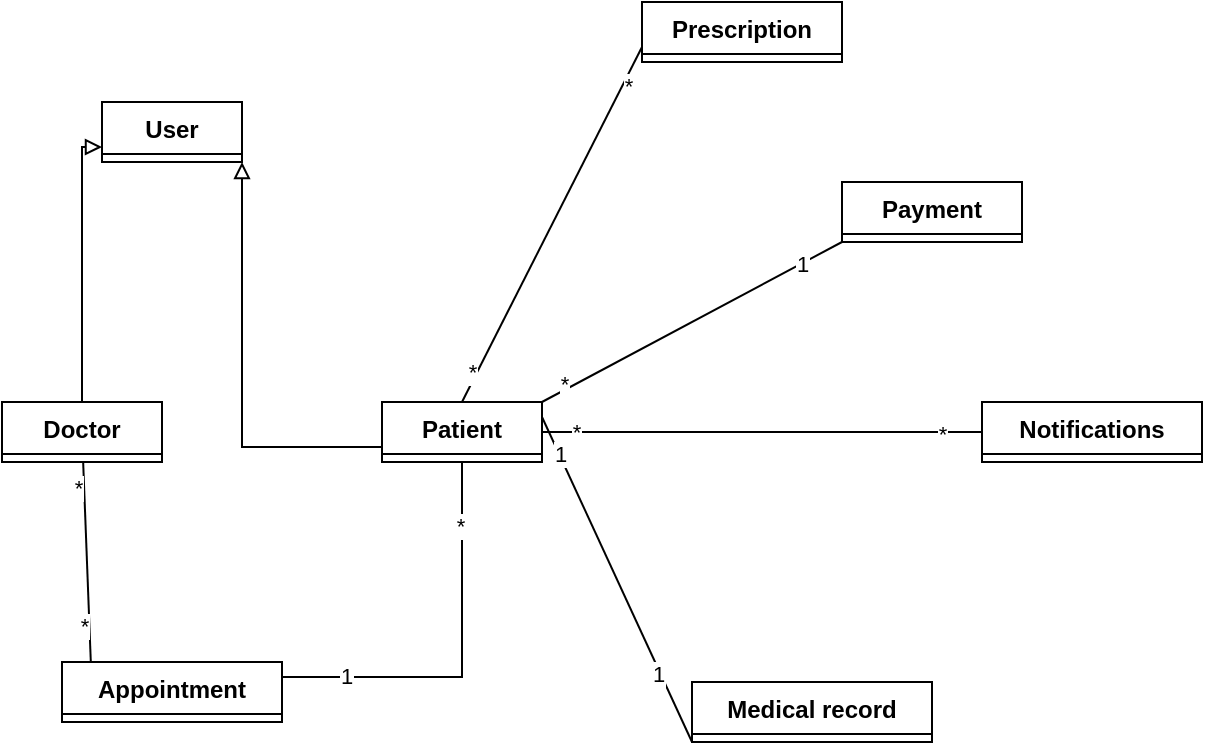 <mxfile version="24.7.6">
  <diagram name="Page-1" id="dSKmL4oUxCnzYx8rvPA9">
    <mxGraphModel grid="1" page="1" gridSize="10" guides="1" tooltips="1" connect="1" arrows="1" fold="1" pageScale="1" pageWidth="850" pageHeight="1100" math="0" shadow="0">
      <root>
        <mxCell id="0" />
        <mxCell id="1" parent="0" />
        <mxCell id="2bNn71X7VvuAA_RfTQMo-1" value="User" style="swimlane;fontStyle=1;align=center;verticalAlign=top;childLayout=stackLayout;horizontal=1;startSize=26;horizontalStack=0;resizeParent=1;resizeParentMax=0;resizeLast=0;collapsible=1;marginBottom=0;whiteSpace=wrap;html=1;" collapsed="1" vertex="1" parent="1">
          <mxGeometry x="70" y="70" width="70" height="30" as="geometry">
            <mxRectangle x="20" y="40" width="280" height="398" as="alternateBounds" />
          </mxGeometry>
        </mxCell>
        <mxCell id="2bNn71X7VvuAA_RfTQMo-2" value="-userId: int" style="text;strokeColor=none;fillColor=none;align=left;verticalAlign=top;spacingLeft=4;spacingRight=4;overflow=hidden;rotatable=0;points=[[0,0.5],[1,0.5]];portConstraint=eastwest;whiteSpace=wrap;html=1;" vertex="1" parent="2bNn71X7VvuAA_RfTQMo-1">
          <mxGeometry y="26" width="280" height="26" as="geometry" />
        </mxCell>
        <mxCell id="2bNn71X7VvuAA_RfTQMo-5" value="-name: string" style="text;strokeColor=none;fillColor=none;align=left;verticalAlign=top;spacingLeft=4;spacingRight=4;overflow=hidden;rotatable=0;points=[[0,0.5],[1,0.5]];portConstraint=eastwest;whiteSpace=wrap;html=1;" vertex="1" parent="2bNn71X7VvuAA_RfTQMo-1">
          <mxGeometry y="52" width="280" height="26" as="geometry" />
        </mxCell>
        <mxCell id="2bNn71X7VvuAA_RfTQMo-6" value="-email: string" style="text;strokeColor=none;fillColor=none;align=left;verticalAlign=top;spacingLeft=4;spacingRight=4;overflow=hidden;rotatable=0;points=[[0,0.5],[1,0.5]];portConstraint=eastwest;whiteSpace=wrap;html=1;" vertex="1" parent="2bNn71X7VvuAA_RfTQMo-1">
          <mxGeometry y="78" width="280" height="26" as="geometry" />
        </mxCell>
        <mxCell id="2bNn71X7VvuAA_RfTQMo-7" value="-password: string" style="text;strokeColor=none;fillColor=none;align=left;verticalAlign=top;spacingLeft=4;spacingRight=4;overflow=hidden;rotatable=0;points=[[0,0.5],[1,0.5]];portConstraint=eastwest;whiteSpace=wrap;html=1;" vertex="1" parent="2bNn71X7VvuAA_RfTQMo-1">
          <mxGeometry y="104" width="280" height="26" as="geometry" />
        </mxCell>
        <mxCell id="2bNn71X7VvuAA_RfTQMo-10" value="-contact: string" style="text;strokeColor=none;fillColor=none;align=left;verticalAlign=top;spacingLeft=4;spacingRight=4;overflow=hidden;rotatable=0;points=[[0,0.5],[1,0.5]];portConstraint=eastwest;whiteSpace=wrap;html=1;" vertex="1" parent="2bNn71X7VvuAA_RfTQMo-1">
          <mxGeometry y="130" width="280" height="26" as="geometry" />
        </mxCell>
        <mxCell id="2bNn71X7VvuAA_RfTQMo-9" value="-status: string" style="text;strokeColor=none;fillColor=none;align=left;verticalAlign=top;spacingLeft=4;spacingRight=4;overflow=hidden;rotatable=0;points=[[0,0.5],[1,0.5]];portConstraint=eastwest;whiteSpace=wrap;html=1;" vertex="1" parent="2bNn71X7VvuAA_RfTQMo-1">
          <mxGeometry y="156" width="280" height="26" as="geometry" />
        </mxCell>
        <mxCell id="2bNn71X7VvuAA_RfTQMo-11" value="-lastLogin: date" style="text;strokeColor=none;fillColor=none;align=left;verticalAlign=top;spacingLeft=4;spacingRight=4;overflow=hidden;rotatable=0;points=[[0,0.5],[1,0.5]];portConstraint=eastwest;whiteSpace=wrap;html=1;" vertex="1" parent="2bNn71X7VvuAA_RfTQMo-1">
          <mxGeometry y="182" width="280" height="26" as="geometry" />
        </mxCell>
        <mxCell id="2bNn71X7VvuAA_RfTQMo-8" value="-role: string" style="text;strokeColor=none;fillColor=none;align=left;verticalAlign=top;spacingLeft=4;spacingRight=4;overflow=hidden;rotatable=0;points=[[0,0.5],[1,0.5]];portConstraint=eastwest;whiteSpace=wrap;html=1;" vertex="1" parent="2bNn71X7VvuAA_RfTQMo-1">
          <mxGeometry y="208" width="280" height="26" as="geometry" />
        </mxCell>
        <mxCell id="2bNn71X7VvuAA_RfTQMo-3" value="" style="line;strokeWidth=1;fillColor=none;align=left;verticalAlign=middle;spacingTop=-1;spacingLeft=3;spacingRight=3;rotatable=0;labelPosition=right;points=[];portConstraint=eastwest;strokeColor=inherit;" vertex="1" parent="2bNn71X7VvuAA_RfTQMo-1">
          <mxGeometry y="234" width="280" height="8" as="geometry" />
        </mxCell>
        <mxCell id="2bNn71X7VvuAA_RfTQMo-4" value="+createDoctorProfile(): void" style="text;strokeColor=none;fillColor=none;align=left;verticalAlign=top;spacingLeft=4;spacingRight=4;overflow=hidden;rotatable=0;points=[[0,0.5],[1,0.5]];portConstraint=eastwest;whiteSpace=wrap;html=1;" vertex="1" parent="2bNn71X7VvuAA_RfTQMo-1">
          <mxGeometry y="242" width="280" height="26" as="geometry" />
        </mxCell>
        <mxCell id="2bNn71X7VvuAA_RfTQMo-12" value="+updateDoctorprofile:void" style="text;strokeColor=none;fillColor=none;align=left;verticalAlign=top;spacingLeft=4;spacingRight=4;overflow=hidden;rotatable=0;points=[[0,0.5],[1,0.5]];portConstraint=eastwest;whiteSpace=wrap;html=1;" vertex="1" parent="2bNn71X7VvuAA_RfTQMo-1">
          <mxGeometry y="268" width="280" height="26" as="geometry" />
        </mxCell>
        <mxCell id="2bNn71X7VvuAA_RfTQMo-13" value="+makePrescription():&amp;nbsp; void" style="text;strokeColor=none;fillColor=none;align=left;verticalAlign=top;spacingLeft=4;spacingRight=4;overflow=hidden;rotatable=0;points=[[0,0.5],[1,0.5]];portConstraint=eastwest;whiteSpace=wrap;html=1;" vertex="1" parent="2bNn71X7VvuAA_RfTQMo-1">
          <mxGeometry y="294" width="280" height="26" as="geometry" />
        </mxCell>
        <mxCell id="2bNn71X7VvuAA_RfTQMo-14" value="+scheduleAppointment" style="text;strokeColor=none;fillColor=none;align=left;verticalAlign=top;spacingLeft=4;spacingRight=4;overflow=hidden;rotatable=0;points=[[0,0.5],[1,0.5]];portConstraint=eastwest;whiteSpace=wrap;html=1;" vertex="1" parent="2bNn71X7VvuAA_RfTQMo-1">
          <mxGeometry y="320" width="280" height="26" as="geometry" />
        </mxCell>
        <mxCell id="2bNn71X7VvuAA_RfTQMo-15" value="+cancelAppointment()" style="text;strokeColor=none;fillColor=none;align=left;verticalAlign=top;spacingLeft=4;spacingRight=4;overflow=hidden;rotatable=0;points=[[0,0.5],[1,0.5]];portConstraint=eastwest;whiteSpace=wrap;html=1;" vertex="1" parent="2bNn71X7VvuAA_RfTQMo-1">
          <mxGeometry y="346" width="280" height="26" as="geometry" />
        </mxCell>
        <mxCell id="2bNn71X7VvuAA_RfTQMo-16" value="+makePayment()" style="text;strokeColor=none;fillColor=none;align=left;verticalAlign=top;spacingLeft=4;spacingRight=4;overflow=hidden;rotatable=0;points=[[0,0.5],[1,0.5]];portConstraint=eastwest;whiteSpace=wrap;html=1;" vertex="1" parent="2bNn71X7VvuAA_RfTQMo-1">
          <mxGeometry y="372" width="280" height="26" as="geometry" />
        </mxCell>
        <mxCell id="2bNn71X7VvuAA_RfTQMo-17" value="Appointment" style="swimlane;fontStyle=1;align=center;verticalAlign=top;childLayout=stackLayout;horizontal=1;startSize=26;horizontalStack=0;resizeParent=1;resizeParentMax=0;resizeLast=0;collapsible=1;marginBottom=0;whiteSpace=wrap;html=1;" collapsed="1" vertex="1" parent="1">
          <mxGeometry x="50" y="350" width="110" height="30" as="geometry">
            <mxRectangle x="50" y="350" width="290" height="242" as="alternateBounds" />
          </mxGeometry>
        </mxCell>
        <mxCell id="2bNn71X7VvuAA_RfTQMo-18" value="-appointmentId: int" style="text;strokeColor=none;fillColor=none;align=left;verticalAlign=top;spacingLeft=4;spacingRight=4;overflow=hidden;rotatable=0;points=[[0,0.5],[1,0.5]];portConstraint=eastwest;whiteSpace=wrap;html=1;" vertex="1" parent="2bNn71X7VvuAA_RfTQMo-17">
          <mxGeometry y="26" width="290" height="26" as="geometry" />
        </mxCell>
        <mxCell id="2bNn71X7VvuAA_RfTQMo-21" value="-title: string" style="text;strokeColor=none;fillColor=none;align=left;verticalAlign=top;spacingLeft=4;spacingRight=4;overflow=hidden;rotatable=0;points=[[0,0.5],[1,0.5]];portConstraint=eastwest;whiteSpace=wrap;html=1;" vertex="1" parent="2bNn71X7VvuAA_RfTQMo-17">
          <mxGeometry y="52" width="290" height="26" as="geometry" />
        </mxCell>
        <mxCell id="2bNn71X7VvuAA_RfTQMo-22" value="-description: string" style="text;strokeColor=none;fillColor=none;align=left;verticalAlign=top;spacingLeft=4;spacingRight=4;overflow=hidden;rotatable=0;points=[[0,0.5],[1,0.5]];portConstraint=eastwest;whiteSpace=wrap;html=1;" vertex="1" parent="2bNn71X7VvuAA_RfTQMo-17">
          <mxGeometry y="78" width="290" height="26" as="geometry" />
        </mxCell>
        <mxCell id="2bNn71X7VvuAA_RfTQMo-23" value="-date: Date" style="text;strokeColor=none;fillColor=none;align=left;verticalAlign=top;spacingLeft=4;spacingRight=4;overflow=hidden;rotatable=0;points=[[0,0.5],[1,0.5]];portConstraint=eastwest;whiteSpace=wrap;html=1;" vertex="1" parent="2bNn71X7VvuAA_RfTQMo-17">
          <mxGeometry y="104" width="290" height="26" as="geometry" />
        </mxCell>
        <mxCell id="2bNn71X7VvuAA_RfTQMo-24" value="-doctorId: doctorId" style="text;strokeColor=none;fillColor=none;align=left;verticalAlign=top;spacingLeft=4;spacingRight=4;overflow=hidden;rotatable=0;points=[[0,0.5],[1,0.5]];portConstraint=eastwest;whiteSpace=wrap;html=1;" vertex="1" parent="2bNn71X7VvuAA_RfTQMo-17">
          <mxGeometry y="130" width="290" height="26" as="geometry" />
        </mxCell>
        <mxCell id="2bNn71X7VvuAA_RfTQMo-34" value="-patientId: doctorId" style="text;strokeColor=none;fillColor=none;align=left;verticalAlign=top;spacingLeft=4;spacingRight=4;overflow=hidden;rotatable=0;points=[[0,0.5],[1,0.5]];portConstraint=eastwest;whiteSpace=wrap;html=1;" vertex="1" parent="2bNn71X7VvuAA_RfTQMo-17">
          <mxGeometry y="156" width="290" height="26" as="geometry" />
        </mxCell>
        <mxCell id="2bNn71X7VvuAA_RfTQMo-19" value="" style="line;strokeWidth=1;fillColor=none;align=left;verticalAlign=middle;spacingTop=-1;spacingLeft=3;spacingRight=3;rotatable=0;labelPosition=right;points=[];portConstraint=eastwest;strokeColor=inherit;" vertex="1" parent="2bNn71X7VvuAA_RfTQMo-17">
          <mxGeometry y="182" width="290" height="8" as="geometry" />
        </mxCell>
        <mxCell id="2bNn71X7VvuAA_RfTQMo-20" value="+postponeAppointment(appointmentId): void" style="text;strokeColor=none;fillColor=none;align=left;verticalAlign=top;spacingLeft=4;spacingRight=4;overflow=hidden;rotatable=0;points=[[0,0.5],[1,0.5]];portConstraint=eastwest;whiteSpace=wrap;html=1;" vertex="1" parent="2bNn71X7VvuAA_RfTQMo-17">
          <mxGeometry y="190" width="290" height="26" as="geometry" />
        </mxCell>
        <mxCell id="2bNn71X7VvuAA_RfTQMo-25" value="+check appointment(appointmentId): void" style="text;strokeColor=none;fillColor=none;align=left;verticalAlign=top;spacingLeft=4;spacingRight=4;overflow=hidden;rotatable=0;points=[[0,0.5],[1,0.5]];portConstraint=eastwest;whiteSpace=wrap;html=1;" vertex="1" parent="2bNn71X7VvuAA_RfTQMo-17">
          <mxGeometry y="216" width="290" height="26" as="geometry" />
        </mxCell>
        <mxCell id="2bNn71X7VvuAA_RfTQMo-26" value="Prescription" style="swimlane;fontStyle=1;align=center;verticalAlign=top;childLayout=stackLayout;horizontal=1;startSize=26;horizontalStack=0;resizeParent=1;resizeParentMax=0;resizeLast=0;collapsible=1;marginBottom=0;whiteSpace=wrap;html=1;" collapsed="1" vertex="1" parent="1">
          <mxGeometry x="340" y="20" width="100" height="30" as="geometry">
            <mxRectangle x="310" y="40" width="250" height="242" as="alternateBounds" />
          </mxGeometry>
        </mxCell>
        <mxCell id="2bNn71X7VvuAA_RfTQMo-27" value="-prescriptionId: int" style="text;strokeColor=none;fillColor=none;align=left;verticalAlign=top;spacingLeft=4;spacingRight=4;overflow=hidden;rotatable=0;points=[[0,0.5],[1,0.5]];portConstraint=eastwest;whiteSpace=wrap;html=1;" vertex="1" parent="2bNn71X7VvuAA_RfTQMo-26">
          <mxGeometry y="26" width="250" height="26" as="geometry" />
        </mxCell>
        <mxCell id="2bNn71X7VvuAA_RfTQMo-30" value="-title: string" style="text;strokeColor=none;fillColor=none;align=left;verticalAlign=top;spacingLeft=4;spacingRight=4;overflow=hidden;rotatable=0;points=[[0,0.5],[1,0.5]];portConstraint=eastwest;whiteSpace=wrap;html=1;" vertex="1" parent="2bNn71X7VvuAA_RfTQMo-26">
          <mxGeometry y="52" width="250" height="26" as="geometry" />
        </mxCell>
        <mxCell id="2bNn71X7VvuAA_RfTQMo-31" value="-date: Date" style="text;strokeColor=none;fillColor=none;align=left;verticalAlign=top;spacingLeft=4;spacingRight=4;overflow=hidden;rotatable=0;points=[[0,0.5],[1,0.5]];portConstraint=eastwest;whiteSpace=wrap;html=1;" vertex="1" parent="2bNn71X7VvuAA_RfTQMo-26">
          <mxGeometry y="78" width="250" height="26" as="geometry" />
        </mxCell>
        <mxCell id="2bNn71X7VvuAA_RfTQMo-32" value="-description: string" style="text;strokeColor=none;fillColor=none;align=left;verticalAlign=top;spacingLeft=4;spacingRight=4;overflow=hidden;rotatable=0;points=[[0,0.5],[1,0.5]];portConstraint=eastwest;whiteSpace=wrap;html=1;" vertex="1" parent="2bNn71X7VvuAA_RfTQMo-26">
          <mxGeometry y="104" width="250" height="26" as="geometry" />
        </mxCell>
        <mxCell id="2bNn71X7VvuAA_RfTQMo-33" value="-doctorId: doctorId" style="text;strokeColor=none;fillColor=none;align=left;verticalAlign=top;spacingLeft=4;spacingRight=4;overflow=hidden;rotatable=0;points=[[0,0.5],[1,0.5]];portConstraint=eastwest;whiteSpace=wrap;html=1;" vertex="1" parent="2bNn71X7VvuAA_RfTQMo-26">
          <mxGeometry y="130" width="250" height="26" as="geometry" />
        </mxCell>
        <mxCell id="2bNn71X7VvuAA_RfTQMo-35" value="patientId: patientId" style="text;strokeColor=none;fillColor=none;align=left;verticalAlign=top;spacingLeft=4;spacingRight=4;overflow=hidden;rotatable=0;points=[[0,0.5],[1,0.5]];portConstraint=eastwest;whiteSpace=wrap;html=1;" vertex="1" parent="2bNn71X7VvuAA_RfTQMo-26">
          <mxGeometry y="156" width="250" height="26" as="geometry" />
        </mxCell>
        <mxCell id="2bNn71X7VvuAA_RfTQMo-28" value="" style="line;strokeWidth=1;fillColor=none;align=left;verticalAlign=middle;spacingTop=-1;spacingLeft=3;spacingRight=3;rotatable=0;labelPosition=right;points=[];portConstraint=eastwest;strokeColor=inherit;" vertex="1" parent="2bNn71X7VvuAA_RfTQMo-26">
          <mxGeometry y="182" width="250" height="8" as="geometry" />
        </mxCell>
        <mxCell id="2bNn71X7VvuAA_RfTQMo-36" value="+updatePrescription(prescritionId): void" style="text;strokeColor=none;fillColor=none;align=left;verticalAlign=top;spacingLeft=4;spacingRight=4;overflow=hidden;rotatable=0;points=[[0,0.5],[1,0.5]];portConstraint=eastwest;whiteSpace=wrap;html=1;" vertex="1" parent="2bNn71X7VvuAA_RfTQMo-26">
          <mxGeometry y="190" width="250" height="26" as="geometry" />
        </mxCell>
        <mxCell id="2bNn71X7VvuAA_RfTQMo-29" value="+checkPrescription(prescriptionId):void" style="text;strokeColor=none;fillColor=none;align=left;verticalAlign=top;spacingLeft=4;spacingRight=4;overflow=hidden;rotatable=0;points=[[0,0.5],[1,0.5]];portConstraint=eastwest;whiteSpace=wrap;html=1;" vertex="1" parent="2bNn71X7VvuAA_RfTQMo-26">
          <mxGeometry y="216" width="250" height="26" as="geometry" />
        </mxCell>
        <mxCell id="2bNn71X7VvuAA_RfTQMo-37" value="Payment" style="swimlane;fontStyle=1;align=center;verticalAlign=top;childLayout=stackLayout;horizontal=1;startSize=26;horizontalStack=0;resizeParent=1;resizeParentMax=0;resizeLast=0;collapsible=1;marginBottom=0;whiteSpace=wrap;html=1;" collapsed="1" vertex="1" parent="1">
          <mxGeometry x="440" y="110" width="90" height="30" as="geometry">
            <mxRectangle x="470" y="50" width="230" height="190" as="alternateBounds" />
          </mxGeometry>
        </mxCell>
        <mxCell id="2bNn71X7VvuAA_RfTQMo-38" value="-paymentId: int" style="text;strokeColor=none;fillColor=none;align=left;verticalAlign=top;spacingLeft=4;spacingRight=4;overflow=hidden;rotatable=0;points=[[0,0.5],[1,0.5]];portConstraint=eastwest;whiteSpace=wrap;html=1;" vertex="1" parent="2bNn71X7VvuAA_RfTQMo-37">
          <mxGeometry y="26" width="230" height="26" as="geometry" />
        </mxCell>
        <mxCell id="2bNn71X7VvuAA_RfTQMo-41" value="-title: string" style="text;strokeColor=none;fillColor=none;align=left;verticalAlign=top;spacingLeft=4;spacingRight=4;overflow=hidden;rotatable=0;points=[[0,0.5],[1,0.5]];portConstraint=eastwest;whiteSpace=wrap;html=1;" vertex="1" parent="2bNn71X7VvuAA_RfTQMo-37">
          <mxGeometry y="52" width="230" height="26" as="geometry" />
        </mxCell>
        <mxCell id="2bNn71X7VvuAA_RfTQMo-42" value="-date: Date" style="text;strokeColor=none;fillColor=none;align=left;verticalAlign=top;spacingLeft=4;spacingRight=4;overflow=hidden;rotatable=0;points=[[0,0.5],[1,0.5]];portConstraint=eastwest;whiteSpace=wrap;html=1;" vertex="1" parent="2bNn71X7VvuAA_RfTQMo-37">
          <mxGeometry y="78" width="230" height="26" as="geometry" />
        </mxCell>
        <mxCell id="2bNn71X7VvuAA_RfTQMo-43" value="-amount: float" style="text;strokeColor=none;fillColor=none;align=left;verticalAlign=top;spacingLeft=4;spacingRight=4;overflow=hidden;rotatable=0;points=[[0,0.5],[1,0.5]];portConstraint=eastwest;whiteSpace=wrap;html=1;" vertex="1" parent="2bNn71X7VvuAA_RfTQMo-37">
          <mxGeometry y="104" width="230" height="26" as="geometry" />
        </mxCell>
        <mxCell id="2bNn71X7VvuAA_RfTQMo-44" value="-prescriptionId: prescriptionId" style="text;strokeColor=none;fillColor=none;align=left;verticalAlign=top;spacingLeft=4;spacingRight=4;overflow=hidden;rotatable=0;points=[[0,0.5],[1,0.5]];portConstraint=eastwest;whiteSpace=wrap;html=1;" vertex="1" parent="2bNn71X7VvuAA_RfTQMo-37">
          <mxGeometry y="130" width="230" height="26" as="geometry" />
        </mxCell>
        <mxCell id="2bNn71X7VvuAA_RfTQMo-39" value="" style="line;strokeWidth=1;fillColor=none;align=left;verticalAlign=middle;spacingTop=-1;spacingLeft=3;spacingRight=3;rotatable=0;labelPosition=right;points=[];portConstraint=eastwest;strokeColor=inherit;" vertex="1" parent="2bNn71X7VvuAA_RfTQMo-37">
          <mxGeometry y="156" width="230" height="8" as="geometry" />
        </mxCell>
        <mxCell id="2bNn71X7VvuAA_RfTQMo-40" value="+checkPayement(paymentId): void" style="text;strokeColor=none;fillColor=none;align=left;verticalAlign=top;spacingLeft=4;spacingRight=4;overflow=hidden;rotatable=0;points=[[0,0.5],[1,0.5]];portConstraint=eastwest;whiteSpace=wrap;html=1;" vertex="1" parent="2bNn71X7VvuAA_RfTQMo-37">
          <mxGeometry y="164" width="230" height="26" as="geometry" />
        </mxCell>
        <mxCell id="2bNn71X7VvuAA_RfTQMo-45" value="Medical record" style="swimlane;fontStyle=1;align=center;verticalAlign=top;childLayout=stackLayout;horizontal=1;startSize=26;horizontalStack=0;resizeParent=1;resizeParentMax=0;resizeLast=0;collapsible=1;marginBottom=0;whiteSpace=wrap;html=1;" collapsed="1" vertex="1" parent="1">
          <mxGeometry x="365" y="360" width="120" height="30" as="geometry">
            <mxRectangle x="20" y="130" width="240" height="320" as="alternateBounds" />
          </mxGeometry>
        </mxCell>
        <mxCell id="2bNn71X7VvuAA_RfTQMo-46" value="-recordId: int" style="text;strokeColor=none;fillColor=none;align=left;verticalAlign=top;spacingLeft=4;spacingRight=4;overflow=hidden;rotatable=0;points=[[0,0.5],[1,0.5]];portConstraint=eastwest;whiteSpace=wrap;html=1;" vertex="1" parent="2bNn71X7VvuAA_RfTQMo-45">
          <mxGeometry y="26" width="240" height="26" as="geometry" />
        </mxCell>
        <mxCell id="2bNn71X7VvuAA_RfTQMo-49" value="-title: string" style="text;strokeColor=none;fillColor=none;align=left;verticalAlign=top;spacingLeft=4;spacingRight=4;overflow=hidden;rotatable=0;points=[[0,0.5],[1,0.5]];portConstraint=eastwest;whiteSpace=wrap;html=1;" vertex="1" parent="2bNn71X7VvuAA_RfTQMo-45">
          <mxGeometry y="52" width="240" height="26" as="geometry" />
        </mxCell>
        <mxCell id="2bNn71X7VvuAA_RfTQMo-52" value="-severity: int" style="text;strokeColor=none;fillColor=none;align=left;verticalAlign=top;spacingLeft=4;spacingRight=4;overflow=hidden;rotatable=0;points=[[0,0.5],[1,0.5]];portConstraint=eastwest;whiteSpace=wrap;html=1;" vertex="1" parent="2bNn71X7VvuAA_RfTQMo-45">
          <mxGeometry y="78" width="240" height="26" as="geometry" />
        </mxCell>
        <mxCell id="2bNn71X7VvuAA_RfTQMo-51" value="-sickness: string" style="text;strokeColor=none;fillColor=none;align=left;verticalAlign=top;spacingLeft=4;spacingRight=4;overflow=hidden;rotatable=0;points=[[0,0.5],[1,0.5]];portConstraint=eastwest;whiteSpace=wrap;html=1;" vertex="1" parent="2bNn71X7VvuAA_RfTQMo-45">
          <mxGeometry y="104" width="240" height="26" as="geometry" />
        </mxCell>
        <mxCell id="2bNn71X7VvuAA_RfTQMo-50" value="-date: date" style="text;strokeColor=none;fillColor=none;align=left;verticalAlign=top;spacingLeft=4;spacingRight=4;overflow=hidden;rotatable=0;points=[[0,0.5],[1,0.5]];portConstraint=eastwest;whiteSpace=wrap;html=1;" vertex="1" parent="2bNn71X7VvuAA_RfTQMo-45">
          <mxGeometry y="130" width="240" height="26" as="geometry" />
        </mxCell>
        <mxCell id="2bNn71X7VvuAA_RfTQMo-53" value="-description: string" style="text;strokeColor=none;fillColor=none;align=left;verticalAlign=top;spacingLeft=4;spacingRight=4;overflow=hidden;rotatable=0;points=[[0,0.5],[1,0.5]];portConstraint=eastwest;whiteSpace=wrap;html=1;" vertex="1" parent="2bNn71X7VvuAA_RfTQMo-45">
          <mxGeometry y="156" width="240" height="26" as="geometry" />
        </mxCell>
        <mxCell id="2bNn71X7VvuAA_RfTQMo-54" value="-patientId: patientId" style="text;strokeColor=none;fillColor=none;align=left;verticalAlign=top;spacingLeft=4;spacingRight=4;overflow=hidden;rotatable=0;points=[[0,0.5],[1,0.5]];portConstraint=eastwest;whiteSpace=wrap;html=1;" vertex="1" parent="2bNn71X7VvuAA_RfTQMo-45">
          <mxGeometry y="182" width="240" height="26" as="geometry" />
        </mxCell>
        <mxCell id="2bNn71X7VvuAA_RfTQMo-55" value="-doctorId: doctorId" style="text;strokeColor=none;fillColor=none;align=left;verticalAlign=top;spacingLeft=4;spacingRight=4;overflow=hidden;rotatable=0;points=[[0,0.5],[1,0.5]];portConstraint=eastwest;whiteSpace=wrap;html=1;" vertex="1" parent="2bNn71X7VvuAA_RfTQMo-45">
          <mxGeometry y="208" width="240" height="26" as="geometry" />
        </mxCell>
        <mxCell id="2bNn71X7VvuAA_RfTQMo-47" value="" style="line;strokeWidth=1;fillColor=none;align=left;verticalAlign=middle;spacingTop=-1;spacingLeft=3;spacingRight=3;rotatable=0;labelPosition=right;points=[];portConstraint=eastwest;strokeColor=inherit;" vertex="1" parent="2bNn71X7VvuAA_RfTQMo-45">
          <mxGeometry y="234" width="240" height="8" as="geometry" />
        </mxCell>
        <mxCell id="2bNn71X7VvuAA_RfTQMo-48" value="+addmedicalRecord(recordId):void" style="text;strokeColor=none;fillColor=none;align=left;verticalAlign=top;spacingLeft=4;spacingRight=4;overflow=hidden;rotatable=0;points=[[0,0.5],[1,0.5]];portConstraint=eastwest;whiteSpace=wrap;html=1;" vertex="1" parent="2bNn71X7VvuAA_RfTQMo-45">
          <mxGeometry y="242" width="240" height="26" as="geometry" />
        </mxCell>
        <mxCell id="2bNn71X7VvuAA_RfTQMo-56" value="+deleteMedicalRecord(recordId):void" style="text;strokeColor=none;fillColor=none;align=left;verticalAlign=top;spacingLeft=4;spacingRight=4;overflow=hidden;rotatable=0;points=[[0,0.5],[1,0.5]];portConstraint=eastwest;whiteSpace=wrap;html=1;" vertex="1" parent="2bNn71X7VvuAA_RfTQMo-45">
          <mxGeometry y="268" width="240" height="26" as="geometry" />
        </mxCell>
        <mxCell id="2bNn71X7VvuAA_RfTQMo-57" value="+updateMedicalRecord(recordId):void" style="text;strokeColor=none;fillColor=none;align=left;verticalAlign=top;spacingLeft=4;spacingRight=4;overflow=hidden;rotatable=0;points=[[0,0.5],[1,0.5]];portConstraint=eastwest;whiteSpace=wrap;html=1;" vertex="1" parent="2bNn71X7VvuAA_RfTQMo-45">
          <mxGeometry y="294" width="240" height="26" as="geometry" />
        </mxCell>
        <mxCell id="2bNn71X7VvuAA_RfTQMo-58" value="Notifications" style="swimlane;fontStyle=1;align=center;verticalAlign=top;childLayout=stackLayout;horizontal=1;startSize=26;horizontalStack=0;resizeParent=1;resizeParentMax=0;resizeLast=0;collapsible=1;marginBottom=0;whiteSpace=wrap;html=1;" collapsed="1" vertex="1" parent="1">
          <mxGeometry x="510" y="220" width="110" height="30" as="geometry">
            <mxRectangle x="350" y="140" width="160" height="216" as="alternateBounds" />
          </mxGeometry>
        </mxCell>
        <mxCell id="2bNn71X7VvuAA_RfTQMo-59" value="-notificationId: int" style="text;strokeColor=none;fillColor=none;align=left;verticalAlign=top;spacingLeft=4;spacingRight=4;overflow=hidden;rotatable=0;points=[[0,0.5],[1,0.5]];portConstraint=eastwest;whiteSpace=wrap;html=1;" vertex="1" parent="2bNn71X7VvuAA_RfTQMo-58">
          <mxGeometry y="26" width="160" height="26" as="geometry" />
        </mxCell>
        <mxCell id="2bNn71X7VvuAA_RfTQMo-62" value="-title: string" style="text;strokeColor=none;fillColor=none;align=left;verticalAlign=top;spacingLeft=4;spacingRight=4;overflow=hidden;rotatable=0;points=[[0,0.5],[1,0.5]];portConstraint=eastwest;whiteSpace=wrap;html=1;" vertex="1" parent="2bNn71X7VvuAA_RfTQMo-58">
          <mxGeometry y="52" width="160" height="26" as="geometry" />
        </mxCell>
        <mxCell id="2bNn71X7VvuAA_RfTQMo-63" value="-time: DateTime" style="text;strokeColor=none;fillColor=none;align=left;verticalAlign=top;spacingLeft=4;spacingRight=4;overflow=hidden;rotatable=0;points=[[0,0.5],[1,0.5]];portConstraint=eastwest;whiteSpace=wrap;html=1;" vertex="1" parent="2bNn71X7VvuAA_RfTQMo-58">
          <mxGeometry y="78" width="160" height="26" as="geometry" />
        </mxCell>
        <mxCell id="2bNn71X7VvuAA_RfTQMo-64" value="-description: string" style="text;strokeColor=none;fillColor=none;align=left;verticalAlign=top;spacingLeft=4;spacingRight=4;overflow=hidden;rotatable=0;points=[[0,0.5],[1,0.5]];portConstraint=eastwest;whiteSpace=wrap;html=1;" vertex="1" parent="2bNn71X7VvuAA_RfTQMo-58">
          <mxGeometry y="104" width="160" height="26" as="geometry" />
        </mxCell>
        <mxCell id="2bNn71X7VvuAA_RfTQMo-65" value="-userId: userId" style="text;strokeColor=none;fillColor=none;align=left;verticalAlign=top;spacingLeft=4;spacingRight=4;overflow=hidden;rotatable=0;points=[[0,0.5],[1,0.5]];portConstraint=eastwest;whiteSpace=wrap;html=1;" vertex="1" parent="2bNn71X7VvuAA_RfTQMo-58">
          <mxGeometry y="130" width="160" height="26" as="geometry" />
        </mxCell>
        <mxCell id="2bNn71X7VvuAA_RfTQMo-60" value="" style="line;strokeWidth=1;fillColor=none;align=left;verticalAlign=middle;spacingTop=-1;spacingLeft=3;spacingRight=3;rotatable=0;labelPosition=right;points=[];portConstraint=eastwest;strokeColor=inherit;" vertex="1" parent="2bNn71X7VvuAA_RfTQMo-58">
          <mxGeometry y="156" width="160" height="8" as="geometry" />
        </mxCell>
        <mxCell id="2bNn71X7VvuAA_RfTQMo-61" value="+sendNotification(): void" style="text;strokeColor=none;fillColor=none;align=left;verticalAlign=top;spacingLeft=4;spacingRight=4;overflow=hidden;rotatable=0;points=[[0,0.5],[1,0.5]];portConstraint=eastwest;whiteSpace=wrap;html=1;" vertex="1" parent="2bNn71X7VvuAA_RfTQMo-58">
          <mxGeometry y="164" width="160" height="26" as="geometry" />
        </mxCell>
        <mxCell id="2bNn71X7VvuAA_RfTQMo-66" value="+checkNotification(): void" style="text;strokeColor=none;fillColor=none;align=left;verticalAlign=top;spacingLeft=4;spacingRight=4;overflow=hidden;rotatable=0;points=[[0,0.5],[1,0.5]];portConstraint=eastwest;whiteSpace=wrap;html=1;" vertex="1" parent="2bNn71X7VvuAA_RfTQMo-58">
          <mxGeometry y="190" width="160" height="26" as="geometry" />
        </mxCell>
        <mxCell id="2bNn71X7VvuAA_RfTQMo-67" value="Patient" style="swimlane;fontStyle=1;align=center;verticalAlign=top;childLayout=stackLayout;horizontal=1;startSize=26;horizontalStack=0;resizeParent=1;resizeParentMax=0;resizeLast=0;collapsible=1;marginBottom=0;whiteSpace=wrap;html=1;" collapsed="1" vertex="1" parent="1">
          <mxGeometry x="210" y="220" width="80" height="30" as="geometry">
            <mxRectangle x="50" y="160" width="160" height="60" as="alternateBounds" />
          </mxGeometry>
        </mxCell>
        <mxCell id="2bNn71X7VvuAA_RfTQMo-68" value="-patientId: int" style="text;strokeColor=none;fillColor=none;align=left;verticalAlign=top;spacingLeft=4;spacingRight=4;overflow=hidden;rotatable=0;points=[[0,0.5],[1,0.5]];portConstraint=eastwest;whiteSpace=wrap;html=1;" vertex="1" parent="2bNn71X7VvuAA_RfTQMo-67">
          <mxGeometry y="26" width="160" height="26" as="geometry" />
        </mxCell>
        <mxCell id="2bNn71X7VvuAA_RfTQMo-69" value="" style="line;strokeWidth=1;fillColor=none;align=left;verticalAlign=middle;spacingTop=-1;spacingLeft=3;spacingRight=3;rotatable=0;labelPosition=right;points=[];portConstraint=eastwest;strokeColor=inherit;" vertex="1" parent="2bNn71X7VvuAA_RfTQMo-67">
          <mxGeometry y="52" width="160" height="8" as="geometry" />
        </mxCell>
        <mxCell id="2bNn71X7VvuAA_RfTQMo-71" value="Doctor" style="swimlane;fontStyle=1;align=center;verticalAlign=top;childLayout=stackLayout;horizontal=1;startSize=26;horizontalStack=0;resizeParent=1;resizeParentMax=0;resizeLast=0;collapsible=1;marginBottom=0;whiteSpace=wrap;html=1;" collapsed="1" vertex="1" parent="1">
          <mxGeometry x="20" y="220" width="80" height="30" as="geometry">
            <mxRectangle x="110" y="270" width="160" height="60" as="alternateBounds" />
          </mxGeometry>
        </mxCell>
        <mxCell id="2bNn71X7VvuAA_RfTQMo-72" value="-doctorId: int" style="text;strokeColor=none;fillColor=none;align=left;verticalAlign=top;spacingLeft=4;spacingRight=4;overflow=hidden;rotatable=0;points=[[0,0.5],[1,0.5]];portConstraint=eastwest;whiteSpace=wrap;html=1;" vertex="1" parent="2bNn71X7VvuAA_RfTQMo-71">
          <mxGeometry y="26" width="160" height="26" as="geometry" />
        </mxCell>
        <mxCell id="2bNn71X7VvuAA_RfTQMo-73" value="" style="line;strokeWidth=1;fillColor=none;align=left;verticalAlign=middle;spacingTop=-1;spacingLeft=3;spacingRight=3;rotatable=0;labelPosition=right;points=[];portConstraint=eastwest;strokeColor=inherit;" vertex="1" parent="2bNn71X7VvuAA_RfTQMo-71">
          <mxGeometry y="52" width="160" height="8" as="geometry" />
        </mxCell>
        <mxCell id="2bNn71X7VvuAA_RfTQMo-75" value="" style="endArrow=block;html=1;rounded=0;endFill=0;exitX=0;exitY=0.75;exitDx=0;exitDy=0;entryX=1;entryY=1;entryDx=0;entryDy=0;edgeStyle=orthogonalEdgeStyle;" edge="1" parent="1" source="2bNn71X7VvuAA_RfTQMo-67" target="2bNn71X7VvuAA_RfTQMo-1">
          <mxGeometry width="50" height="50" relative="1" as="geometry">
            <mxPoint x="70" y="230" as="sourcePoint" />
            <mxPoint x="80" y="100" as="targetPoint" />
          </mxGeometry>
        </mxCell>
        <mxCell id="2bNn71X7VvuAA_RfTQMo-76" value="" style="endArrow=block;html=1;rounded=0;entryX=0;entryY=0.75;entryDx=0;entryDy=0;edgeStyle=orthogonalEdgeStyle;endFill=0;" edge="1" parent="1" source="2bNn71X7VvuAA_RfTQMo-71" target="2bNn71X7VvuAA_RfTQMo-1">
          <mxGeometry width="50" height="50" relative="1" as="geometry">
            <mxPoint x="170" y="270" as="sourcePoint" />
            <mxPoint x="220" y="220" as="targetPoint" />
          </mxGeometry>
        </mxCell>
        <mxCell id="2bNn71X7VvuAA_RfTQMo-77" value="" style="endArrow=none;html=1;rounded=0;exitX=1;exitY=0.25;exitDx=0;exitDy=0;entryX=0.5;entryY=1;entryDx=0;entryDy=0;edgeStyle=orthogonalEdgeStyle;" edge="1" parent="1" source="2bNn71X7VvuAA_RfTQMo-17" target="2bNn71X7VvuAA_RfTQMo-67">
          <mxGeometry width="50" height="50" relative="1" as="geometry">
            <mxPoint x="420" y="210" as="sourcePoint" />
            <mxPoint x="78" y="250" as="targetPoint" />
          </mxGeometry>
        </mxCell>
        <mxCell id="2bNn71X7VvuAA_RfTQMo-79" value="*" style="edgeLabel;html=1;align=center;verticalAlign=middle;resizable=0;points=[];" connectable="0" vertex="1" parent="2bNn71X7VvuAA_RfTQMo-77">
          <mxGeometry x="0.68" y="1" relative="1" as="geometry">
            <mxPoint as="offset" />
          </mxGeometry>
        </mxCell>
        <mxCell id="2bNn71X7VvuAA_RfTQMo-80" value="1" style="edgeLabel;html=1;align=center;verticalAlign=middle;resizable=0;points=[];" connectable="0" vertex="1" parent="2bNn71X7VvuAA_RfTQMo-77">
          <mxGeometry x="-0.68" y="1" relative="1" as="geometry">
            <mxPoint as="offset" />
          </mxGeometry>
        </mxCell>
        <mxCell id="2bNn71X7VvuAA_RfTQMo-78" value="" style="endArrow=none;html=1;rounded=0;exitX=0.131;exitY=0;exitDx=0;exitDy=0;exitPerimeter=0;" edge="1" parent="1" source="2bNn71X7VvuAA_RfTQMo-17" target="2bNn71X7VvuAA_RfTQMo-71">
          <mxGeometry width="50" height="50" relative="1" as="geometry">
            <mxPoint x="60" y="340" as="sourcePoint" />
            <mxPoint x="440" y="160" as="targetPoint" />
          </mxGeometry>
        </mxCell>
        <mxCell id="2bNn71X7VvuAA_RfTQMo-81" value="*" style="edgeLabel;html=1;align=center;verticalAlign=middle;resizable=0;points=[];" connectable="0" vertex="1" parent="2bNn71X7VvuAA_RfTQMo-78">
          <mxGeometry x="0.74" y="3" relative="1" as="geometry">
            <mxPoint as="offset" />
          </mxGeometry>
        </mxCell>
        <mxCell id="2bNn71X7VvuAA_RfTQMo-82" value="*" style="edgeLabel;html=1;align=center;verticalAlign=middle;resizable=0;points=[];" connectable="0" vertex="1" parent="2bNn71X7VvuAA_RfTQMo-78">
          <mxGeometry x="-0.64" y="3" relative="1" as="geometry">
            <mxPoint as="offset" />
          </mxGeometry>
        </mxCell>
        <mxCell id="2bNn71X7VvuAA_RfTQMo-83" value="" style="endArrow=none;html=1;rounded=0;exitX=1;exitY=0.25;exitDx=0;exitDy=0;entryX=0;entryY=1;entryDx=0;entryDy=0;" edge="1" parent="1" source="2bNn71X7VvuAA_RfTQMo-67" target="2bNn71X7VvuAA_RfTQMo-45">
          <mxGeometry width="50" height="50" relative="1" as="geometry">
            <mxPoint x="390" y="210" as="sourcePoint" />
            <mxPoint x="440" y="160" as="targetPoint" />
          </mxGeometry>
        </mxCell>
        <mxCell id="2bNn71X7VvuAA_RfTQMo-84" value="1" style="edgeLabel;html=1;align=center;verticalAlign=middle;resizable=0;points=[];" connectable="0" vertex="1" parent="2bNn71X7VvuAA_RfTQMo-83">
          <mxGeometry x="-0.774" relative="1" as="geometry">
            <mxPoint as="offset" />
          </mxGeometry>
        </mxCell>
        <mxCell id="2bNn71X7VvuAA_RfTQMo-85" value="1" style="edgeLabel;html=1;align=center;verticalAlign=middle;resizable=0;points=[];" connectable="0" vertex="1" parent="2bNn71X7VvuAA_RfTQMo-83">
          <mxGeometry x="0.578" y="-1" relative="1" as="geometry">
            <mxPoint as="offset" />
          </mxGeometry>
        </mxCell>
        <mxCell id="2bNn71X7VvuAA_RfTQMo-86" value="" style="endArrow=none;html=1;rounded=0;exitX=0.5;exitY=0;exitDx=0;exitDy=0;entryX=0;entryY=0.75;entryDx=0;entryDy=0;" edge="1" parent="1" source="2bNn71X7VvuAA_RfTQMo-67" target="2bNn71X7VvuAA_RfTQMo-26">
          <mxGeometry width="50" height="50" relative="1" as="geometry">
            <mxPoint x="390" y="210" as="sourcePoint" />
            <mxPoint x="440" y="160" as="targetPoint" />
          </mxGeometry>
        </mxCell>
        <mxCell id="2bNn71X7VvuAA_RfTQMo-87" value="*" style="edgeLabel;html=1;align=center;verticalAlign=middle;resizable=0;points=[];" connectable="0" vertex="1" parent="2bNn71X7VvuAA_RfTQMo-86">
          <mxGeometry x="0.79" y="-2" relative="1" as="geometry">
            <mxPoint as="offset" />
          </mxGeometry>
        </mxCell>
        <mxCell id="2bNn71X7VvuAA_RfTQMo-88" value="*" style="edgeLabel;html=1;align=center;verticalAlign=middle;resizable=0;points=[];" connectable="0" vertex="1" parent="2bNn71X7VvuAA_RfTQMo-86">
          <mxGeometry x="-0.833" y="3" relative="1" as="geometry">
            <mxPoint y="1" as="offset" />
          </mxGeometry>
        </mxCell>
        <mxCell id="2bNn71X7VvuAA_RfTQMo-89" value="" style="endArrow=none;html=1;rounded=0;entryX=0;entryY=1;entryDx=0;entryDy=0;" edge="1" parent="1" target="2bNn71X7VvuAA_RfTQMo-37">
          <mxGeometry width="50" height="50" relative="1" as="geometry">
            <mxPoint x="290" y="220" as="sourcePoint" />
            <mxPoint x="440" y="160" as="targetPoint" />
          </mxGeometry>
        </mxCell>
        <mxCell id="2bNn71X7VvuAA_RfTQMo-90" value="1" style="edgeLabel;html=1;align=center;verticalAlign=middle;resizable=0;points=[];" connectable="0" vertex="1" parent="2bNn71X7VvuAA_RfTQMo-89">
          <mxGeometry x="0.734" relative="1" as="geometry">
            <mxPoint as="offset" />
          </mxGeometry>
        </mxCell>
        <mxCell id="2bNn71X7VvuAA_RfTQMo-91" value="*" style="edgeLabel;html=1;align=center;verticalAlign=middle;resizable=0;points=[];" connectable="0" vertex="1" parent="2bNn71X7VvuAA_RfTQMo-89">
          <mxGeometry x="-0.844" y="3" relative="1" as="geometry">
            <mxPoint as="offset" />
          </mxGeometry>
        </mxCell>
        <mxCell id="2bNn71X7VvuAA_RfTQMo-92" value="" style="endArrow=none;html=1;rounded=0;entryX=0;entryY=0.5;entryDx=0;entryDy=0;" edge="1" parent="1" target="2bNn71X7VvuAA_RfTQMo-58">
          <mxGeometry width="50" height="50" relative="1" as="geometry">
            <mxPoint x="290" y="235" as="sourcePoint" />
            <mxPoint x="440" y="160" as="targetPoint" />
          </mxGeometry>
        </mxCell>
        <mxCell id="2bNn71X7VvuAA_RfTQMo-93" value="*" style="edgeLabel;html=1;align=center;verticalAlign=middle;resizable=0;points=[];" connectable="0" vertex="1" parent="2bNn71X7VvuAA_RfTQMo-92">
          <mxGeometry x="0.82" y="-1" relative="1" as="geometry">
            <mxPoint as="offset" />
          </mxGeometry>
        </mxCell>
        <mxCell id="2bNn71X7VvuAA_RfTQMo-94" value="*" style="edgeLabel;html=1;align=center;verticalAlign=middle;resizable=0;points=[];" connectable="0" vertex="1" parent="2bNn71X7VvuAA_RfTQMo-92">
          <mxGeometry x="-0.844" relative="1" as="geometry">
            <mxPoint as="offset" />
          </mxGeometry>
        </mxCell>
      </root>
    </mxGraphModel>
  </diagram>
</mxfile>
